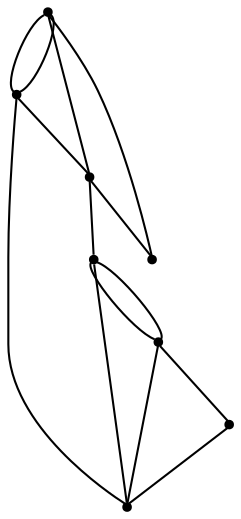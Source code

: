 graph {
  node [shape=point,comment="{\"directed\":false,\"doi\":\"10.1007/978-3-540-70904-6_3\",\"figure\":\"6 (3)\"}"]

  v0 [pos="1052.6312954215116,277.5011062622072"]
  v1 [pos="1053.8106377180231,375.5510330200197"]
  v2 [pos="952.2001180959303,272.776222229004"]
  v3 [pos="953.3794603924418,382.63874053955095"]
  v4 [pos="823.4094022529071,382.63874053955095"]
  v5 [pos="722.9782249273255,377.91360219319677"]
  v6 [pos="822.2300599563953,272.776222229004"]
  v7 [pos="721.7946856831395,281.04699452718114"]

  v0 -- v2 [id="-1",pos="1052.6312954215116,277.5011062622072 1017.1850835755814,252.69400278727227 1017.1850835755814,252.69400278727227 1017.1850835755814,252.69400278727227 952.2001180959303,272.776222229004 952.2001180959303,272.776222229004 952.2001180959303,272.776222229004"]
  v7 -- v6 [id="-3",pos="721.7946856831395,281.04699452718114 822.2300599563953,272.776222229004 822.2300599563953,272.776222229004 822.2300599563953,272.776222229004"]
  v5 -- v7 [id="-4",pos="722.9782249273255,377.91360219319677 721.7946856831395,281.04699452718114 721.7946856831395,281.04699452718114 721.7946856831395,281.04699452718114"]
  v5 -- v6 [id="-5",pos="722.9782249273255,377.91360219319677 822.2300599563953,272.776222229004 822.2300599563953,272.776222229004 822.2300599563953,272.776222229004"]
  v5 -- v4 [id="-6",pos="722.9782249273255,377.91360219319677 759.6037790697675,401.5399297078452 759.6037790697675,401.5399297078452 759.6037790697675,401.5399297078452 823.4094022529071,382.63874053955095 823.4094022529071,382.63874053955095 823.4094022529071,382.63874053955095"]
  v6 -- v4 [id="-8",pos="822.2300599563953,272.776222229004 823.4094022529071,382.63874053955095 823.4094022529071,382.63874053955095 823.4094022529071,382.63874053955095"]
  v4 -- v5 [id="-9",pos="823.4094022529071,382.63874053955095 722.9782249273255,377.91360219319677 722.9782249273255,377.91360219319677 722.9782249273255,377.91360219319677"]
  v6 -- v2 [id="-10",pos="822.2300599563953,272.776222229004 952.2001180959303,272.776222229004 952.2001180959303,272.776222229004 952.2001180959303,272.776222229004"]
  v2 -- v3 [id="-11",pos="952.2001180959303,272.776222229004 953.3794603924418,382.63874053955095 953.3794603924418,382.63874053955095 953.3794603924418,382.63874053955095"]
  v3 -- v4 [id="-12",pos="953.3794603924418,382.63874053955095 823.4094022529071,382.63874053955095 823.4094022529071,382.63874053955095 823.4094022529071,382.63874053955095"]
  v3 -- v1 [id="-13",pos="953.3794603924418,382.63874053955095 1053.8106377180231,375.5510330200197 1053.8106377180231,375.5510330200197 1053.8106377180231,375.5510330200197"]
  v0 -- v2 [id="-15",pos="1052.6312954215116,277.5011062622072 952.2001180959303,272.776222229004 952.2001180959303,272.776222229004 952.2001180959303,272.776222229004"]
  v1 -- v0 [id="-16",pos="1053.8106377180231,375.5510330200197 1052.6312954215116,277.5011062622072 1052.6312954215116,277.5011062622072 1052.6312954215116,277.5011062622072"]
  v0 -- v3 [id="-18",pos="1052.6312954215116,277.5011062622072 953.3794603924418,382.63874053955095 953.3794603924418,382.63874053955095 953.3794603924418,382.63874053955095"]
}
